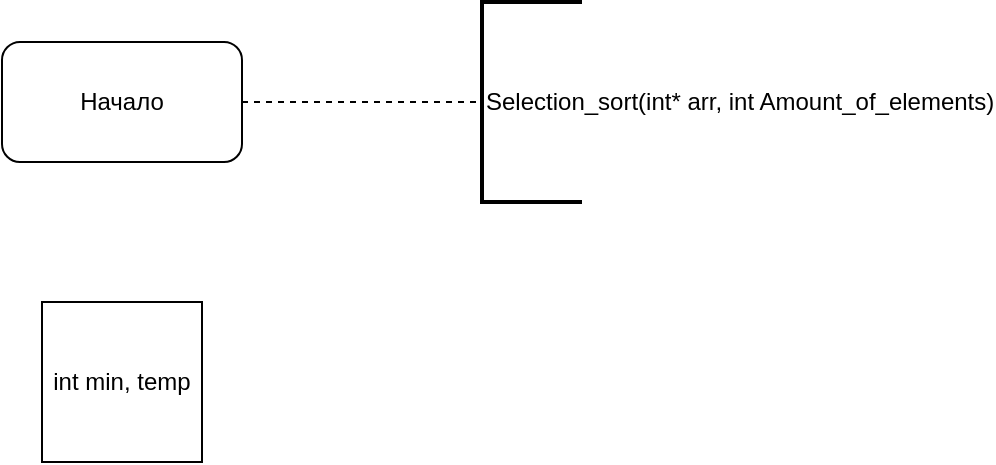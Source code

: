 <mxfile version="15.6.8" type="github">
  <diagram id="JtWoORu62oSFt6Ij9DHz" name="Page-1">
    <mxGraphModel dx="1422" dy="762" grid="1" gridSize="10" guides="1" tooltips="1" connect="1" arrows="1" fold="1" page="1" pageScale="1" pageWidth="850" pageHeight="1100" math="0" shadow="0">
      <root>
        <mxCell id="0" />
        <mxCell id="1" parent="0" />
        <mxCell id="2sIGeX1ukINf47vbquPl-1" value="Начало" style="rounded=1;whiteSpace=wrap;html=1;" vertex="1" parent="1">
          <mxGeometry x="320" y="50" width="120" height="60" as="geometry" />
        </mxCell>
        <mxCell id="2sIGeX1ukINf47vbquPl-3" value="Selection_sort(int* arr, int Amount_of_elements)" style="strokeWidth=2;html=1;shape=mxgraph.flowchart.annotation_1;align=left;pointerEvents=1;" vertex="1" parent="1">
          <mxGeometry x="560" y="30" width="50" height="100" as="geometry" />
        </mxCell>
        <mxCell id="2sIGeX1ukINf47vbquPl-4" value="" style="endArrow=none;dashed=1;html=1;rounded=0;exitX=1;exitY=0.5;exitDx=0;exitDy=0;entryX=0;entryY=0.5;entryDx=0;entryDy=0;entryPerimeter=0;" edge="1" parent="1" source="2sIGeX1ukINf47vbquPl-1" target="2sIGeX1ukINf47vbquPl-3">
          <mxGeometry width="50" height="50" relative="1" as="geometry">
            <mxPoint x="400" y="420" as="sourcePoint" />
            <mxPoint x="450" y="370" as="targetPoint" />
          </mxGeometry>
        </mxCell>
        <mxCell id="2sIGeX1ukINf47vbquPl-5" value="int min, temp" style="whiteSpace=wrap;html=1;aspect=fixed;" vertex="1" parent="1">
          <mxGeometry x="340" y="180" width="80" height="80" as="geometry" />
        </mxCell>
      </root>
    </mxGraphModel>
  </diagram>
</mxfile>
